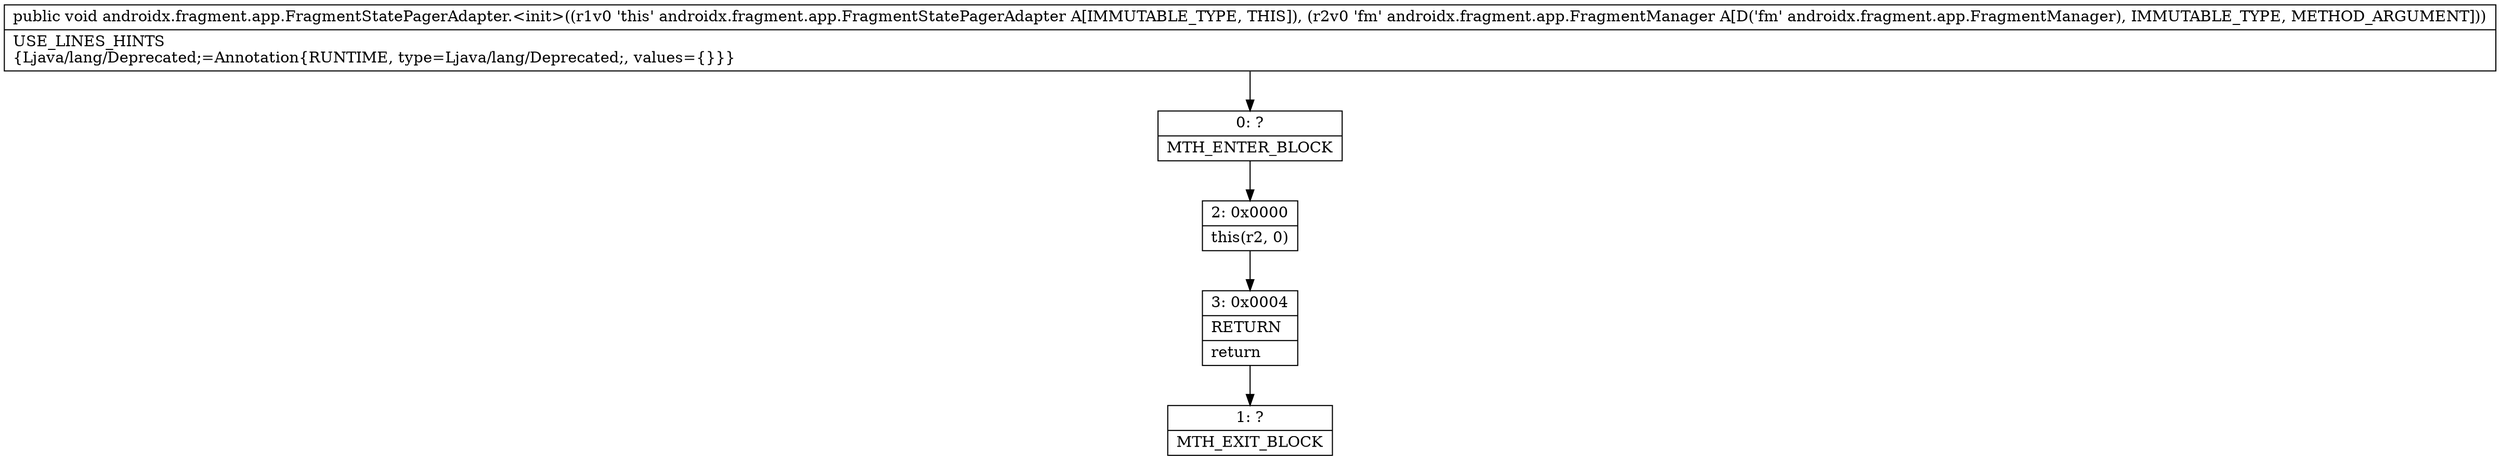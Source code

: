 digraph "CFG forandroidx.fragment.app.FragmentStatePagerAdapter.\<init\>(Landroidx\/fragment\/app\/FragmentManager;)V" {
Node_0 [shape=record,label="{0\:\ ?|MTH_ENTER_BLOCK\l}"];
Node_2 [shape=record,label="{2\:\ 0x0000|this(r2, 0)\l}"];
Node_3 [shape=record,label="{3\:\ 0x0004|RETURN\l|return\l}"];
Node_1 [shape=record,label="{1\:\ ?|MTH_EXIT_BLOCK\l}"];
MethodNode[shape=record,label="{public void androidx.fragment.app.FragmentStatePagerAdapter.\<init\>((r1v0 'this' androidx.fragment.app.FragmentStatePagerAdapter A[IMMUTABLE_TYPE, THIS]), (r2v0 'fm' androidx.fragment.app.FragmentManager A[D('fm' androidx.fragment.app.FragmentManager), IMMUTABLE_TYPE, METHOD_ARGUMENT]))  | USE_LINES_HINTS\l\{Ljava\/lang\/Deprecated;=Annotation\{RUNTIME, type=Ljava\/lang\/Deprecated;, values=\{\}\}\}\l}"];
MethodNode -> Node_0;Node_0 -> Node_2;
Node_2 -> Node_3;
Node_3 -> Node_1;
}

